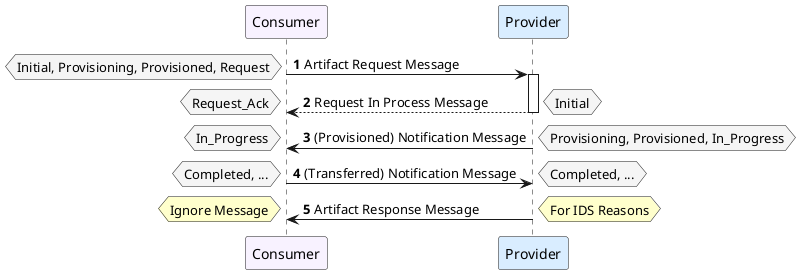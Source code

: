 @startuml

skinParam NoteBackgroundColor WhiteSmoke
skinParam NoteFontColor Black
skinParam ParticipantBackgroundColor WhiteSmoke
skinParam ActorBackgroundColor WhiteSmoke
skinParam AgentBackgroundColor White
skinParam AgentBorderColor SkyBlue
skinparam shadowing false

!define ConsumerColor f8f2ff
!define ProviderColor d9edff
!define WarningColor Business
!define LeadColor Technology

autonumber

participant Consumer #ConsumerColor
participant Provider #ProviderColor

Consumer -> Provider ++ : Artifact Request Message
    hnote left: Initial, Provisioning, Provisioned, Request
    return Request In Process Message
    hnote right: Initial
    hnote left: Request_Ack

Provider -> Consumer : (Provisioned) Notification Message
    hnote right: Provisioning, Provisioned, In_Progress
    hnote left: In_Progress

Consumer -> Provider : (Transferred) Notification Message
    hnote right: Completed, ...
    hnote left: Completed, ...

Provider -> Consumer: Artifact Response Message
    hnote right #WarningColor: For IDS Reasons
    hnote left #WarningColor: Ignore Message



@enduml